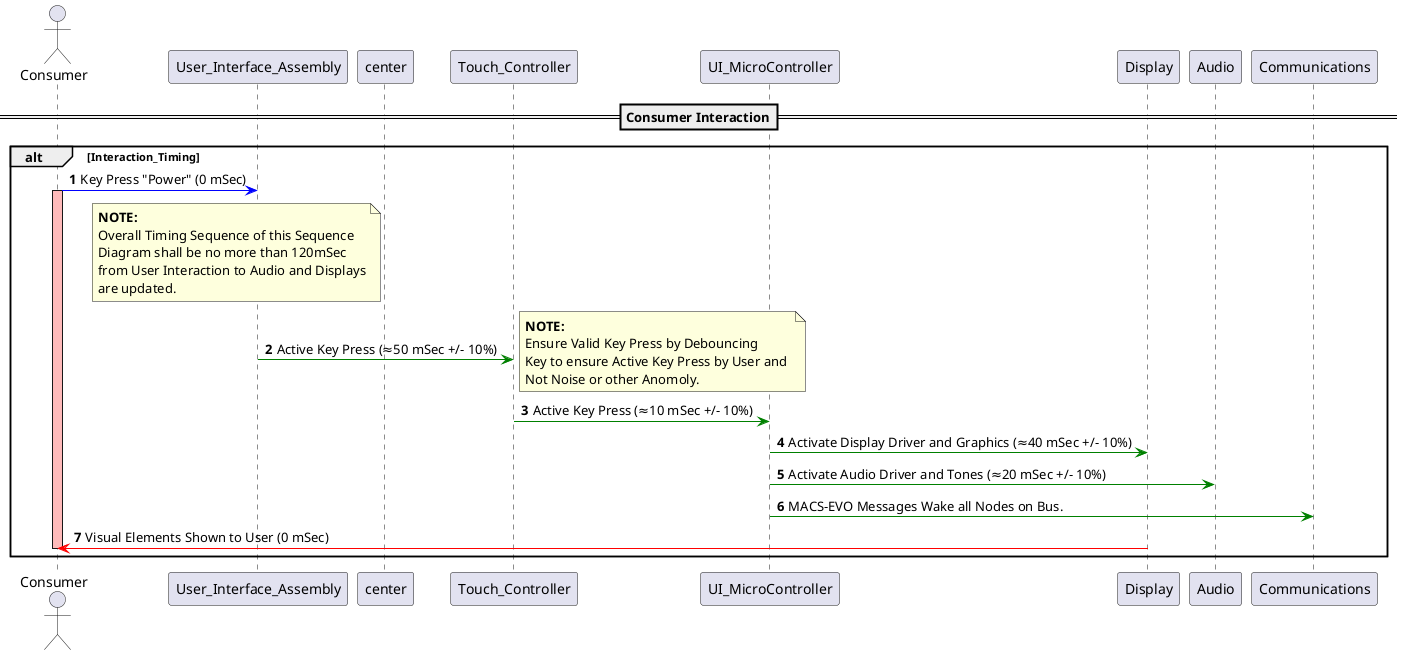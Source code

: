@startuml user_interaction

autonumber
actor Consumer
==Consumer Interaction==
alt Interaction_Timing
Consumer -[#blue]>  User_Interface_Assembly: Key Press "Power" (0 mSec)
activate Consumer #FFBBBB
note left center
**NOTE:** 
Overall Timing Sequence of this Sequence
Diagram shall be no more than 120mSec 
from User Interaction to Audio and Displays
are updated.
end note
User_Interface_Assembly -[#green]> Touch_Controller: Active Key Press (≈50 mSec +/- 10%)
note right
**NOTE:** 
Ensure Valid Key Press by Debouncing 
Key to ensure Active Key Press by User and 
Not Noise or other Anomoly.
end note
Touch_Controller -[#green]> UI_MicroController:   Active Key Press (≈10 mSec +/- 10%)
UI_MicroController -[#green]> Display: Activate Display Driver and Graphics (≈40 mSec +/- 10%)
UI_MicroController -[#green]> Audio: Activate Audio Driver and Tones (≈20 mSec +/- 10%)
UI_MicroController -[#green]> Communications: MACS-EVO Messages Wake all Nodes on Bus.
Display -[#Red]> Consumer: Visual Elements Shown to User (0 mSec)
deactivate Consumer
end
@enduml
